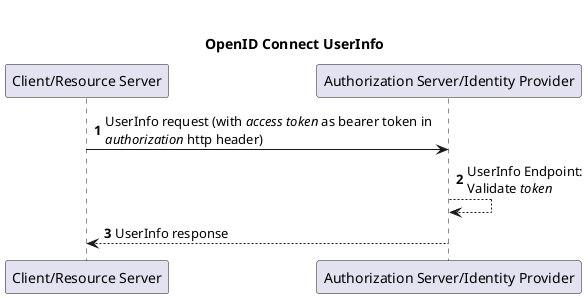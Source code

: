 @startuml
'https://plantuml.com/sequence-diagram

title "<$oauth>\nOpenID Connect UserInfo"

autonumber

participant "Client/Resource Server" as client
participant "Authorization Server/Identity Provider" as authzserver

client -> authzserver: UserInfo request (with //access token// as bearer token in\n//authorization// http header)
authzserver --> authzserver: UserInfo Endpoint:\nValidate //token//
client <-- authzserver: UserInfo response

@enduml